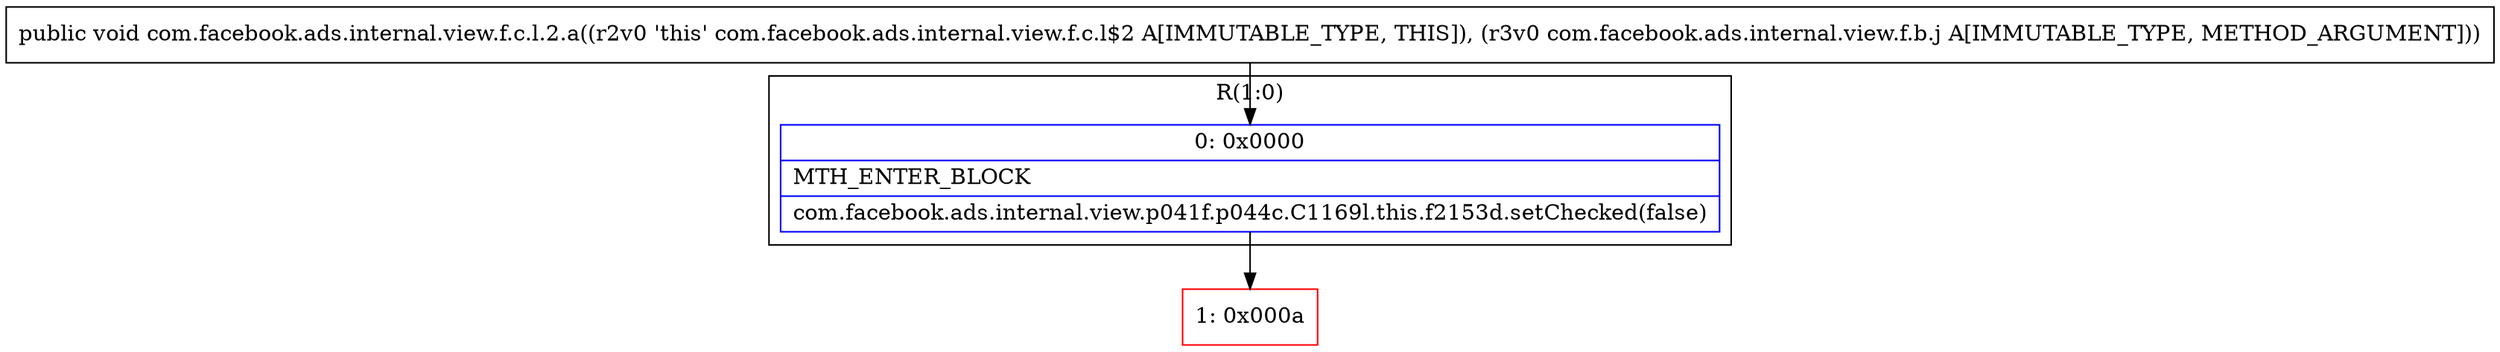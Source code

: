 digraph "CFG forcom.facebook.ads.internal.view.f.c.l.2.a(Lcom\/facebook\/ads\/internal\/view\/f\/b\/j;)V" {
subgraph cluster_Region_928755782 {
label = "R(1:0)";
node [shape=record,color=blue];
Node_0 [shape=record,label="{0\:\ 0x0000|MTH_ENTER_BLOCK\l|com.facebook.ads.internal.view.p041f.p044c.C1169l.this.f2153d.setChecked(false)\l}"];
}
Node_1 [shape=record,color=red,label="{1\:\ 0x000a}"];
MethodNode[shape=record,label="{public void com.facebook.ads.internal.view.f.c.l.2.a((r2v0 'this' com.facebook.ads.internal.view.f.c.l$2 A[IMMUTABLE_TYPE, THIS]), (r3v0 com.facebook.ads.internal.view.f.b.j A[IMMUTABLE_TYPE, METHOD_ARGUMENT])) }"];
MethodNode -> Node_0;
Node_0 -> Node_1;
}


